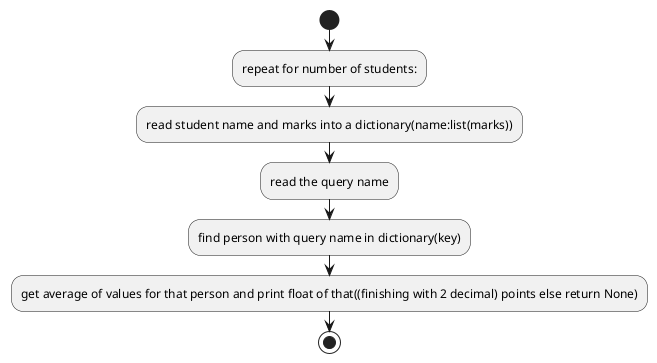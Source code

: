 @startuml
'https://plantuml.com/activity-diagram-beta

start
:repeat for number of students:;
    :read student name and marks into a dictionary(name:list(marks));
:read the query name;
:find person with query name in dictionary(key);
:get average of values for that person and print float of that((finishing with 2 decimal) points else return None);

stop

@enduml
